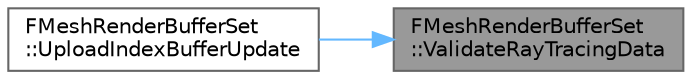 digraph "FMeshRenderBufferSet::ValidateRayTracingData"
{
 // INTERACTIVE_SVG=YES
 // LATEX_PDF_SIZE
  bgcolor="transparent";
  edge [fontname=Helvetica,fontsize=10,labelfontname=Helvetica,labelfontsize=10];
  node [fontname=Helvetica,fontsize=10,shape=box,height=0.2,width=0.4];
  rankdir="RL";
  Node1 [id="Node000001",label="FMeshRenderBufferSet\l::ValidateRayTracingData",height=0.2,width=0.4,color="gray40", fillcolor="grey60", style="filled", fontcolor="black",tooltip=" "];
  Node1 -> Node2 [id="edge1_Node000001_Node000002",dir="back",color="steelblue1",style="solid",tooltip=" "];
  Node2 [id="Node000002",label="FMeshRenderBufferSet\l::UploadIndexBufferUpdate",height=0.2,width=0.4,color="grey40", fillcolor="white", style="filled",URL="$d3/de3/classFMeshRenderBufferSet.html#ac3cf6c61f9c9b9a86da7f3b1658e429c",tooltip="Fast path to only update the primary and secondary index buffers."];
}
